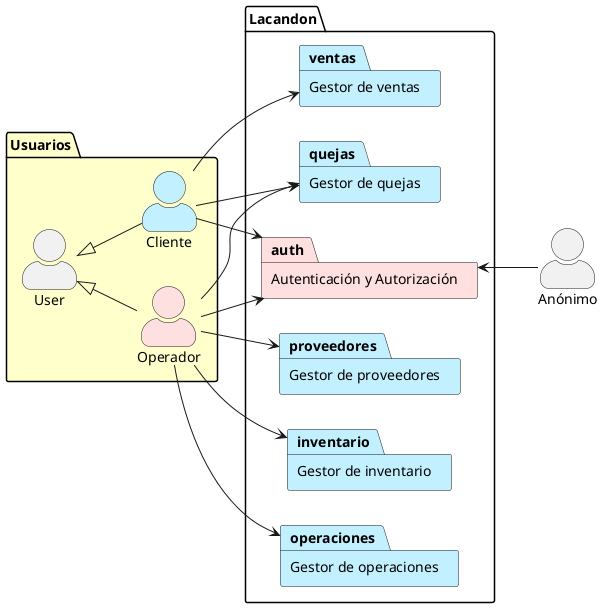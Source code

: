 @startuml casos-de-uso
left to right direction
skinparam actorStyle awesome

actor "Anónimo" as Anonimo

package Usuarios #BUSINESS {
  actor User
  actor Operador #IMPLEMENTATION
  actor Cliente #APPLICATION

  User <|-- Operador
  User <|-- Cliente
}

package "Lacandon" {
  package "Autenticación y Autorización" as auth #IMPLEMENTATION
  package "Gestor de ventas" as ventas #APPLICATION
  package "Gestor de operaciones" as operaciones #APPLICATION
  package "Gestor de quejas" as quejas #APPLICATION
  package "Gestor de inventario" as inventario #APPLICATION
  package "Gestor de proveedores" as proveedores #APPLICATION
}

Anonimo -up-> auth

Cliente --> auth
Cliente --> ventas
Cliente --> quejas

Operador --> auth
Operador --> operaciones
Operador --> quejas
Operador --> inventario
Operador --> proveedores


@enduml